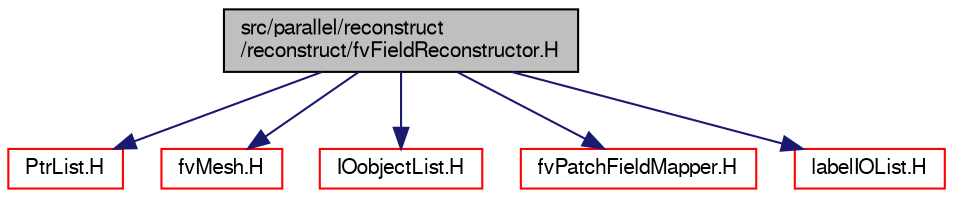 digraph "src/parallel/reconstruct/reconstruct/fvFieldReconstructor.H"
{
  bgcolor="transparent";
  edge [fontname="FreeSans",fontsize="10",labelfontname="FreeSans",labelfontsize="10"];
  node [fontname="FreeSans",fontsize="10",shape=record];
  Node0 [label="src/parallel/reconstruct\l/reconstruct/fvFieldReconstructor.H",height=0.2,width=0.4,color="black", fillcolor="grey75", style="filled", fontcolor="black"];
  Node0 -> Node1 [color="midnightblue",fontsize="10",style="solid",fontname="FreeSans"];
  Node1 [label="PtrList.H",height=0.2,width=0.4,color="red",URL="$a08717.html"];
  Node0 -> Node53 [color="midnightblue",fontsize="10",style="solid",fontname="FreeSans"];
  Node53 [label="fvMesh.H",height=0.2,width=0.4,color="red",URL="$a03533.html"];
  Node0 -> Node268 [color="midnightblue",fontsize="10",style="solid",fontname="FreeSans"];
  Node268 [label="IOobjectList.H",height=0.2,width=0.4,color="red",URL="$a09005.html"];
  Node0 -> Node270 [color="midnightblue",fontsize="10",style="solid",fontname="FreeSans"];
  Node270 [label="fvPatchFieldMapper.H",height=0.2,width=0.4,color="red",URL="$a02468.html"];
  Node0 -> Node181 [color="midnightblue",fontsize="10",style="solid",fontname="FreeSans"];
  Node181 [label="labelIOList.H",height=0.2,width=0.4,color="red",URL="$a12377.html"];
}
